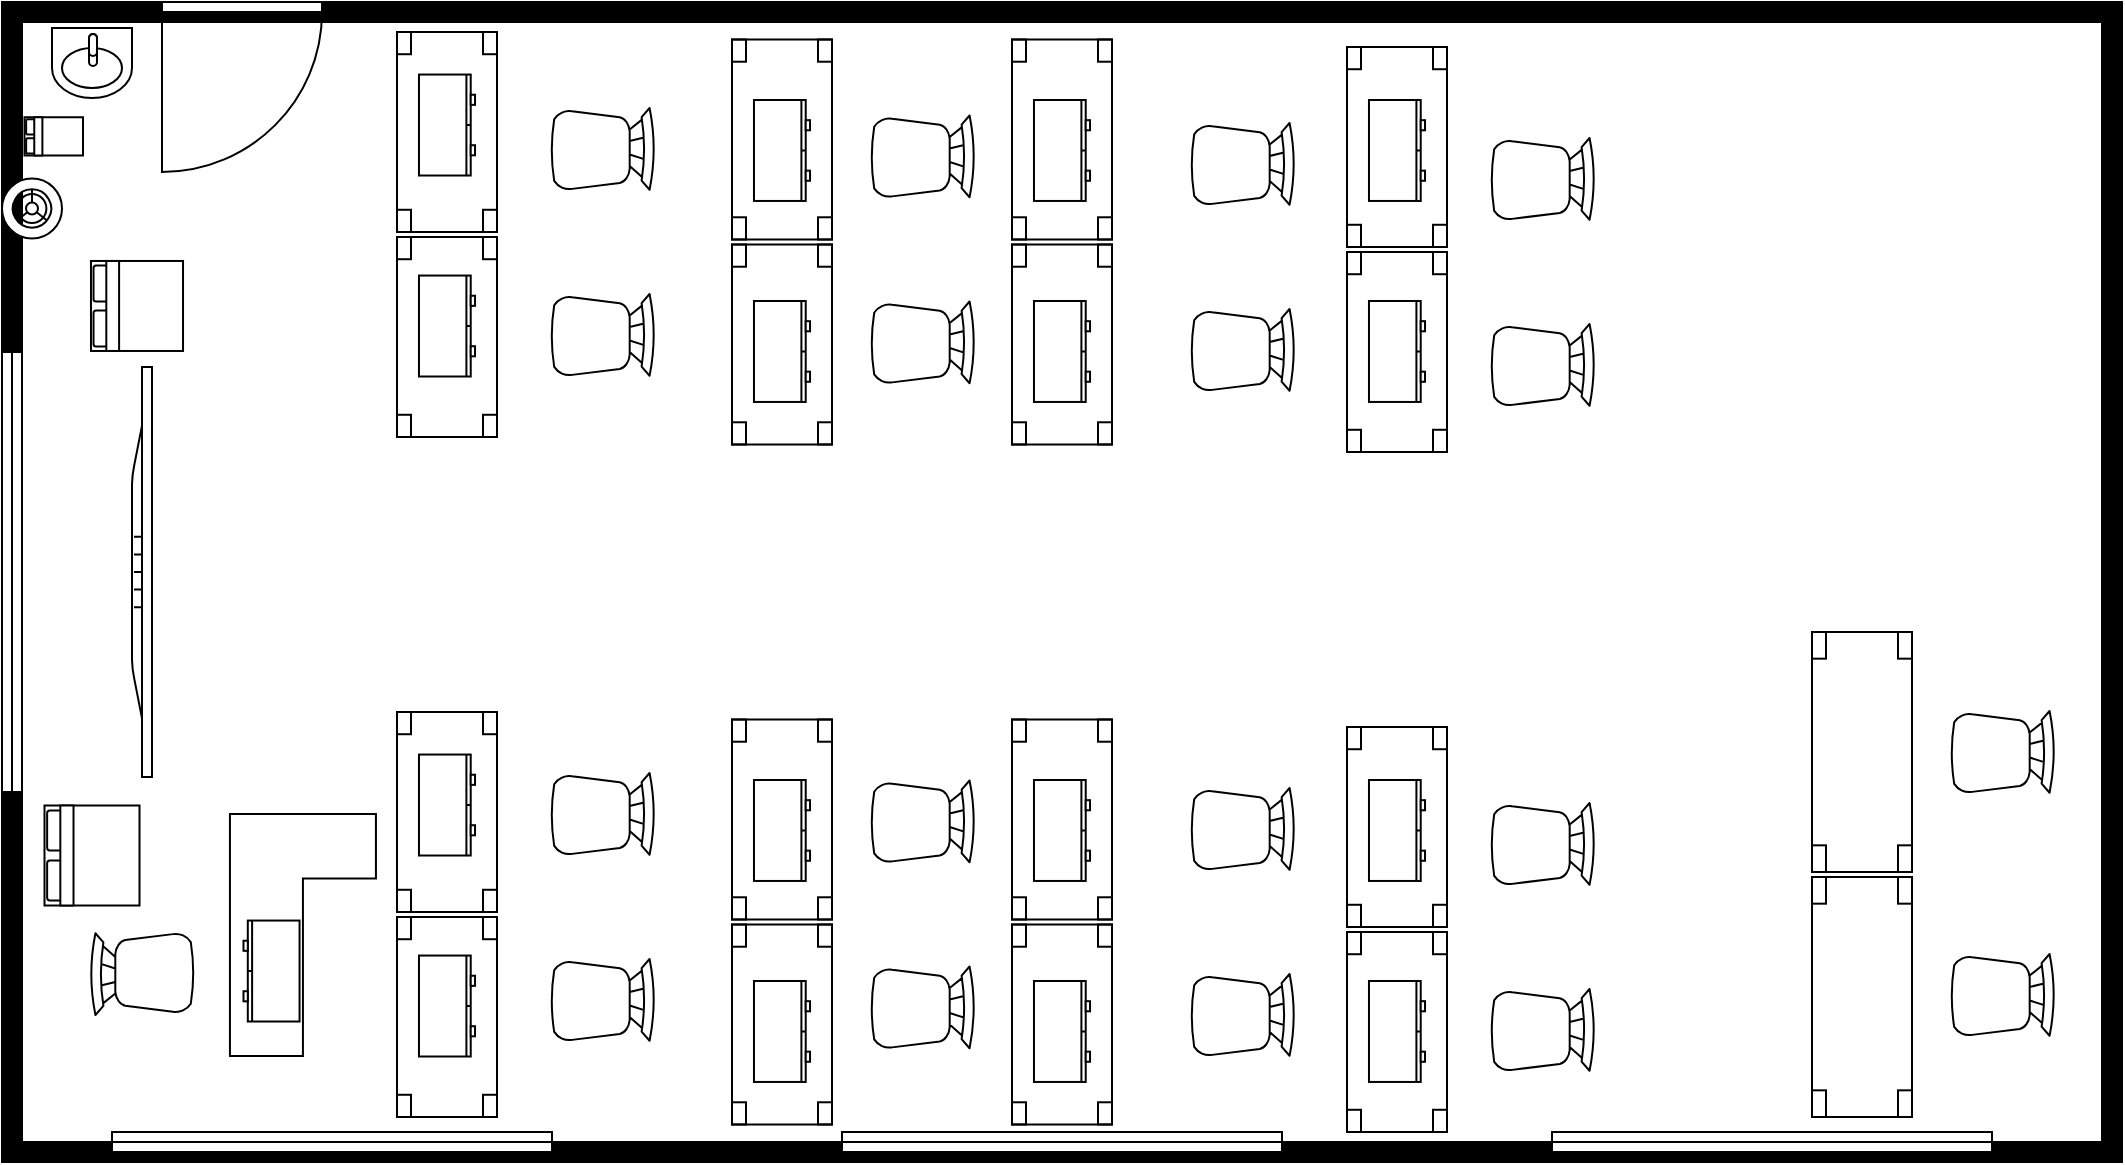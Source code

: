 <mxfile version="24.0.1" type="github">
  <diagram name="Page-1" id="bhlLS0euzK4h61q6FRkr">
    <mxGraphModel dx="2310" dy="1322" grid="1" gridSize="10" guides="1" tooltips="1" connect="1" arrows="1" fold="1" page="1" pageScale="1" pageWidth="2336" pageHeight="1654" math="0" shadow="0">
      <root>
        <mxCell id="0" />
        <mxCell id="1" parent="0" />
        <mxCell id="tyYtf-Vg3i6zd4IeGfm_-7" value="" style="verticalLabelPosition=bottom;html=1;verticalAlign=top;align=center;shape=mxgraph.floorplan.room;fillColor=strokeColor;direction=south;" vertex="1" parent="1">
          <mxGeometry x="200" y="400" width="1060" height="580" as="geometry" />
        </mxCell>
        <mxCell id="tyYtf-Vg3i6zd4IeGfm_-17" value="" style="verticalLabelPosition=bottom;html=1;verticalAlign=top;align=center;shape=mxgraph.floorplan.window;rotation=-90;direction=south;" vertex="1" parent="1">
          <mxGeometry x="360" y="860" width="10" height="220" as="geometry" />
        </mxCell>
        <mxCell id="tyYtf-Vg3i6zd4IeGfm_-26" value="" style="verticalLabelPosition=bottom;html=1;verticalAlign=top;align=center;shape=mxgraph.floorplan.doorLeft;aspect=fixed;" vertex="1" parent="1">
          <mxGeometry x="280" y="400" width="80" height="85" as="geometry" />
        </mxCell>
        <mxCell id="tyYtf-Vg3i6zd4IeGfm_-27" value="" style="verticalLabelPosition=bottom;html=1;verticalAlign=top;align=center;shape=mxgraph.floorplan.table;rotation=-90;" vertex="1" parent="1">
          <mxGeometry x="372.5" y="440" width="100" height="50" as="geometry" />
        </mxCell>
        <mxCell id="tyYtf-Vg3i6zd4IeGfm_-33" value="" style="verticalLabelPosition=bottom;html=1;verticalAlign=top;align=center;shape=mxgraph.floorplan.window;rotation=-90;direction=south;" vertex="1" parent="1">
          <mxGeometry x="725" y="860" width="10" height="220" as="geometry" />
        </mxCell>
        <mxCell id="tyYtf-Vg3i6zd4IeGfm_-34" value="" style="verticalLabelPosition=bottom;html=1;verticalAlign=top;align=center;shape=mxgraph.floorplan.window;rotation=-90;direction=south;" vertex="1" parent="1">
          <mxGeometry x="1080" y="860" width="10" height="220" as="geometry" />
        </mxCell>
        <mxCell id="tyYtf-Vg3i6zd4IeGfm_-35" value="" style="verticalLabelPosition=bottom;html=1;verticalAlign=top;align=center;shape=mxgraph.floorplan.table;rotation=-90;" vertex="1" parent="1">
          <mxGeometry x="372.5" y="542.5" width="100" height="50" as="geometry" />
        </mxCell>
        <mxCell id="tyYtf-Vg3i6zd4IeGfm_-36" value="" style="verticalLabelPosition=bottom;html=1;verticalAlign=top;align=center;shape=mxgraph.floorplan.table;rotation=-90;" vertex="1" parent="1">
          <mxGeometry x="372.5" y="780" width="100" height="50" as="geometry" />
        </mxCell>
        <mxCell id="tyYtf-Vg3i6zd4IeGfm_-37" value="" style="verticalLabelPosition=bottom;html=1;verticalAlign=top;align=center;shape=mxgraph.floorplan.table;rotation=-90;" vertex="1" parent="1">
          <mxGeometry x="372.5" y="882.5" width="100" height="50" as="geometry" />
        </mxCell>
        <mxCell id="tyYtf-Vg3i6zd4IeGfm_-38" value="" style="verticalLabelPosition=bottom;html=1;verticalAlign=top;align=center;shape=mxgraph.floorplan.table;rotation=-90;" vertex="1" parent="1">
          <mxGeometry x="540" y="443.75" width="100" height="50" as="geometry" />
        </mxCell>
        <mxCell id="tyYtf-Vg3i6zd4IeGfm_-39" value="" style="verticalLabelPosition=bottom;html=1;verticalAlign=top;align=center;shape=mxgraph.floorplan.table;rotation=-90;" vertex="1" parent="1">
          <mxGeometry x="540" y="546.25" width="100" height="50" as="geometry" />
        </mxCell>
        <mxCell id="tyYtf-Vg3i6zd4IeGfm_-40" value="" style="verticalLabelPosition=bottom;html=1;verticalAlign=top;align=center;shape=mxgraph.floorplan.table;rotation=-90;" vertex="1" parent="1">
          <mxGeometry x="540" y="783.75" width="100" height="50" as="geometry" />
        </mxCell>
        <mxCell id="tyYtf-Vg3i6zd4IeGfm_-41" value="" style="verticalLabelPosition=bottom;html=1;verticalAlign=top;align=center;shape=mxgraph.floorplan.table;rotation=-90;" vertex="1" parent="1">
          <mxGeometry x="540" y="886.25" width="100" height="50" as="geometry" />
        </mxCell>
        <mxCell id="tyYtf-Vg3i6zd4IeGfm_-42" value="" style="verticalLabelPosition=bottom;html=1;verticalAlign=top;align=center;shape=mxgraph.floorplan.table;rotation=-90;" vertex="1" parent="1">
          <mxGeometry x="680" y="443.75" width="100" height="50" as="geometry" />
        </mxCell>
        <mxCell id="tyYtf-Vg3i6zd4IeGfm_-43" value="" style="verticalLabelPosition=bottom;html=1;verticalAlign=top;align=center;shape=mxgraph.floorplan.table;rotation=-90;" vertex="1" parent="1">
          <mxGeometry x="680" y="546.25" width="100" height="50" as="geometry" />
        </mxCell>
        <mxCell id="tyYtf-Vg3i6zd4IeGfm_-44" value="" style="verticalLabelPosition=bottom;html=1;verticalAlign=top;align=center;shape=mxgraph.floorplan.table;rotation=-90;" vertex="1" parent="1">
          <mxGeometry x="680" y="783.75" width="100" height="50" as="geometry" />
        </mxCell>
        <mxCell id="tyYtf-Vg3i6zd4IeGfm_-45" value="" style="verticalLabelPosition=bottom;html=1;verticalAlign=top;align=center;shape=mxgraph.floorplan.table;rotation=-90;" vertex="1" parent="1">
          <mxGeometry x="680" y="886.25" width="100" height="50" as="geometry" />
        </mxCell>
        <mxCell id="tyYtf-Vg3i6zd4IeGfm_-46" value="" style="verticalLabelPosition=bottom;html=1;verticalAlign=top;align=center;shape=mxgraph.floorplan.table;rotation=-90;" vertex="1" parent="1">
          <mxGeometry x="847.5" y="447.5" width="100" height="50" as="geometry" />
        </mxCell>
        <mxCell id="tyYtf-Vg3i6zd4IeGfm_-47" value="" style="verticalLabelPosition=bottom;html=1;verticalAlign=top;align=center;shape=mxgraph.floorplan.table;rotation=-90;" vertex="1" parent="1">
          <mxGeometry x="847.5" y="550" width="100" height="50" as="geometry" />
        </mxCell>
        <mxCell id="tyYtf-Vg3i6zd4IeGfm_-48" value="" style="verticalLabelPosition=bottom;html=1;verticalAlign=top;align=center;shape=mxgraph.floorplan.table;rotation=-90;" vertex="1" parent="1">
          <mxGeometry x="847.5" y="787.5" width="100" height="50" as="geometry" />
        </mxCell>
        <mxCell id="tyYtf-Vg3i6zd4IeGfm_-49" value="" style="verticalLabelPosition=bottom;html=1;verticalAlign=top;align=center;shape=mxgraph.floorplan.table;rotation=-90;" vertex="1" parent="1">
          <mxGeometry x="847.5" y="890" width="100" height="50" as="geometry" />
        </mxCell>
        <mxCell id="tyYtf-Vg3i6zd4IeGfm_-50" value="" style="verticalLabelPosition=bottom;html=1;verticalAlign=top;align=center;shape=mxgraph.floorplan.desk_corner_2;rotation=90;flipH=0;flipV=1;" vertex="1" parent="1">
          <mxGeometry x="290" y="830" width="120.94" height="73" as="geometry" />
        </mxCell>
        <mxCell id="tyYtf-Vg3i6zd4IeGfm_-51" value="" style="verticalLabelPosition=bottom;html=1;verticalAlign=top;align=center;shape=mxgraph.floorplan.table;rotation=-90;" vertex="1" parent="1">
          <mxGeometry x="1070" y="750" width="120" height="50" as="geometry" />
        </mxCell>
        <mxCell id="tyYtf-Vg3i6zd4IeGfm_-52" value="" style="verticalLabelPosition=bottom;html=1;verticalAlign=top;align=center;shape=mxgraph.floorplan.table;rotation=-90;" vertex="1" parent="1">
          <mxGeometry x="1070" y="872.5" width="120" height="50" as="geometry" />
        </mxCell>
        <mxCell id="tyYtf-Vg3i6zd4IeGfm_-53" value="" style="verticalLabelPosition=bottom;html=1;verticalAlign=top;align=center;shape=mxgraph.floorplan.chair;rotation=90;" vertex="1" parent="1">
          <mxGeometry x="480" y="540.5" width="41" height="52" as="geometry" />
        </mxCell>
        <mxCell id="tyYtf-Vg3i6zd4IeGfm_-54" value="" style="verticalLabelPosition=bottom;html=1;verticalAlign=top;align=center;shape=mxgraph.floorplan.chair;rotation=90;" vertex="1" parent="1">
          <mxGeometry x="480" y="447.5" width="41" height="52" as="geometry" />
        </mxCell>
        <mxCell id="tyYtf-Vg3i6zd4IeGfm_-55" value="" style="verticalLabelPosition=bottom;html=1;verticalAlign=top;align=center;shape=mxgraph.floorplan.chair;rotation=90;" vertex="1" parent="1">
          <mxGeometry x="480" y="873" width="41" height="52" as="geometry" />
        </mxCell>
        <mxCell id="tyYtf-Vg3i6zd4IeGfm_-56" value="" style="verticalLabelPosition=bottom;html=1;verticalAlign=top;align=center;shape=mxgraph.floorplan.chair;rotation=90;" vertex="1" parent="1">
          <mxGeometry x="480" y="780" width="41" height="52" as="geometry" />
        </mxCell>
        <mxCell id="tyYtf-Vg3i6zd4IeGfm_-57" value="" style="verticalLabelPosition=bottom;html=1;verticalAlign=top;align=center;shape=mxgraph.floorplan.chair;rotation=90;" vertex="1" parent="1">
          <mxGeometry x="640" y="544.25" width="41" height="52" as="geometry" />
        </mxCell>
        <mxCell id="tyYtf-Vg3i6zd4IeGfm_-58" value="" style="verticalLabelPosition=bottom;html=1;verticalAlign=top;align=center;shape=mxgraph.floorplan.chair;rotation=90;" vertex="1" parent="1">
          <mxGeometry x="640" y="451.25" width="41" height="52" as="geometry" />
        </mxCell>
        <mxCell id="tyYtf-Vg3i6zd4IeGfm_-59" value="" style="verticalLabelPosition=bottom;html=1;verticalAlign=top;align=center;shape=mxgraph.floorplan.chair;rotation=90;" vertex="1" parent="1">
          <mxGeometry x="640" y="876.75" width="41" height="52" as="geometry" />
        </mxCell>
        <mxCell id="tyYtf-Vg3i6zd4IeGfm_-60" value="" style="verticalLabelPosition=bottom;html=1;verticalAlign=top;align=center;shape=mxgraph.floorplan.chair;rotation=90;" vertex="1" parent="1">
          <mxGeometry x="640" y="783.75" width="41" height="52" as="geometry" />
        </mxCell>
        <mxCell id="tyYtf-Vg3i6zd4IeGfm_-61" value="" style="verticalLabelPosition=bottom;html=1;verticalAlign=top;align=center;shape=mxgraph.floorplan.chair;rotation=90;" vertex="1" parent="1">
          <mxGeometry x="800" y="548" width="41" height="52" as="geometry" />
        </mxCell>
        <mxCell id="tyYtf-Vg3i6zd4IeGfm_-62" value="" style="verticalLabelPosition=bottom;html=1;verticalAlign=top;align=center;shape=mxgraph.floorplan.chair;rotation=90;" vertex="1" parent="1">
          <mxGeometry x="800" y="455" width="41" height="52" as="geometry" />
        </mxCell>
        <mxCell id="tyYtf-Vg3i6zd4IeGfm_-63" value="" style="verticalLabelPosition=bottom;html=1;verticalAlign=top;align=center;shape=mxgraph.floorplan.chair;rotation=90;" vertex="1" parent="1">
          <mxGeometry x="800" y="880.5" width="41" height="52" as="geometry" />
        </mxCell>
        <mxCell id="tyYtf-Vg3i6zd4IeGfm_-64" value="" style="verticalLabelPosition=bottom;html=1;verticalAlign=top;align=center;shape=mxgraph.floorplan.chair;rotation=90;" vertex="1" parent="1">
          <mxGeometry x="800" y="787.5" width="41" height="52" as="geometry" />
        </mxCell>
        <mxCell id="tyYtf-Vg3i6zd4IeGfm_-65" value="" style="verticalLabelPosition=bottom;html=1;verticalAlign=top;align=center;shape=mxgraph.floorplan.chair;rotation=90;" vertex="1" parent="1">
          <mxGeometry x="950" y="555.5" width="41" height="52" as="geometry" />
        </mxCell>
        <mxCell id="tyYtf-Vg3i6zd4IeGfm_-66" value="" style="verticalLabelPosition=bottom;html=1;verticalAlign=top;align=center;shape=mxgraph.floorplan.chair;rotation=90;" vertex="1" parent="1">
          <mxGeometry x="950" y="462.5" width="41" height="52" as="geometry" />
        </mxCell>
        <mxCell id="tyYtf-Vg3i6zd4IeGfm_-67" value="" style="verticalLabelPosition=bottom;html=1;verticalAlign=top;align=center;shape=mxgraph.floorplan.chair;rotation=90;" vertex="1" parent="1">
          <mxGeometry x="950" y="888" width="41" height="52" as="geometry" />
        </mxCell>
        <mxCell id="tyYtf-Vg3i6zd4IeGfm_-68" value="" style="verticalLabelPosition=bottom;html=1;verticalAlign=top;align=center;shape=mxgraph.floorplan.chair;rotation=90;" vertex="1" parent="1">
          <mxGeometry x="950" y="795" width="41" height="52" as="geometry" />
        </mxCell>
        <mxCell id="tyYtf-Vg3i6zd4IeGfm_-69" value="" style="verticalLabelPosition=bottom;html=1;verticalAlign=top;align=center;shape=mxgraph.floorplan.chair;rotation=90;" vertex="1" parent="1">
          <mxGeometry x="1180" y="870.5" width="41" height="52" as="geometry" />
        </mxCell>
        <mxCell id="tyYtf-Vg3i6zd4IeGfm_-70" value="" style="verticalLabelPosition=bottom;html=1;verticalAlign=top;align=center;shape=mxgraph.floorplan.chair;rotation=90;" vertex="1" parent="1">
          <mxGeometry x="1180" y="749" width="41" height="52" as="geometry" />
        </mxCell>
        <mxCell id="tyYtf-Vg3i6zd4IeGfm_-71" value="" style="verticalLabelPosition=bottom;html=1;verticalAlign=top;align=center;shape=mxgraph.floorplan.chair;rotation=-90;" vertex="1" parent="1">
          <mxGeometry x="249.5" y="860" width="41" height="52" as="geometry" />
        </mxCell>
        <mxCell id="tyYtf-Vg3i6zd4IeGfm_-72" value="" style="verticalLabelPosition=bottom;html=1;verticalAlign=top;align=center;shape=mxgraph.floorplan.dresser;rotation=-90;" vertex="1" parent="1">
          <mxGeometry x="397.26" y="787.5" width="50.48" height="28.03" as="geometry" />
        </mxCell>
        <mxCell id="tyYtf-Vg3i6zd4IeGfm_-73" value="" style="verticalLabelPosition=bottom;html=1;verticalAlign=top;align=center;shape=mxgraph.floorplan.dresser;rotation=-90;" vertex="1" parent="1">
          <mxGeometry x="397.26" y="888" width="50.48" height="28.03" as="geometry" />
        </mxCell>
        <mxCell id="tyYtf-Vg3i6zd4IeGfm_-74" value="" style="verticalLabelPosition=bottom;html=1;verticalAlign=top;align=center;shape=mxgraph.floorplan.dresser;rotation=-90;" vertex="1" parent="1">
          <mxGeometry x="397.26" y="447.5" width="50.48" height="28.03" as="geometry" />
        </mxCell>
        <mxCell id="tyYtf-Vg3i6zd4IeGfm_-75" value="" style="verticalLabelPosition=bottom;html=1;verticalAlign=top;align=center;shape=mxgraph.floorplan.dresser;rotation=-90;" vertex="1" parent="1">
          <mxGeometry x="397.26" y="548" width="50.48" height="28.03" as="geometry" />
        </mxCell>
        <mxCell id="tyYtf-Vg3i6zd4IeGfm_-76" value="" style="verticalLabelPosition=bottom;html=1;verticalAlign=top;align=center;shape=mxgraph.floorplan.dresser;rotation=-90;" vertex="1" parent="1">
          <mxGeometry x="564.76" y="800.22" width="50.48" height="28.03" as="geometry" />
        </mxCell>
        <mxCell id="tyYtf-Vg3i6zd4IeGfm_-77" value="" style="verticalLabelPosition=bottom;html=1;verticalAlign=top;align=center;shape=mxgraph.floorplan.dresser;rotation=-90;" vertex="1" parent="1">
          <mxGeometry x="564.76" y="900.72" width="50.48" height="28.03" as="geometry" />
        </mxCell>
        <mxCell id="tyYtf-Vg3i6zd4IeGfm_-78" value="" style="verticalLabelPosition=bottom;html=1;verticalAlign=top;align=center;shape=mxgraph.floorplan.dresser;rotation=-90;" vertex="1" parent="1">
          <mxGeometry x="564.76" y="460.22" width="50.48" height="28.03" as="geometry" />
        </mxCell>
        <mxCell id="tyYtf-Vg3i6zd4IeGfm_-79" value="" style="verticalLabelPosition=bottom;html=1;verticalAlign=top;align=center;shape=mxgraph.floorplan.dresser;rotation=-90;" vertex="1" parent="1">
          <mxGeometry x="564.76" y="560.72" width="50.48" height="28.03" as="geometry" />
        </mxCell>
        <mxCell id="tyYtf-Vg3i6zd4IeGfm_-80" value="" style="verticalLabelPosition=bottom;html=1;verticalAlign=top;align=center;shape=mxgraph.floorplan.dresser;rotation=-90;" vertex="1" parent="1">
          <mxGeometry x="704.76" y="800.22" width="50.48" height="28.03" as="geometry" />
        </mxCell>
        <mxCell id="tyYtf-Vg3i6zd4IeGfm_-81" value="" style="verticalLabelPosition=bottom;html=1;verticalAlign=top;align=center;shape=mxgraph.floorplan.dresser;rotation=-90;" vertex="1" parent="1">
          <mxGeometry x="704.76" y="900.72" width="50.48" height="28.03" as="geometry" />
        </mxCell>
        <mxCell id="tyYtf-Vg3i6zd4IeGfm_-82" value="" style="verticalLabelPosition=bottom;html=1;verticalAlign=top;align=center;shape=mxgraph.floorplan.dresser;rotation=-90;" vertex="1" parent="1">
          <mxGeometry x="704.76" y="460.22" width="50.48" height="28.03" as="geometry" />
        </mxCell>
        <mxCell id="tyYtf-Vg3i6zd4IeGfm_-83" value="" style="verticalLabelPosition=bottom;html=1;verticalAlign=top;align=center;shape=mxgraph.floorplan.dresser;rotation=-90;" vertex="1" parent="1">
          <mxGeometry x="704.76" y="560.72" width="50.48" height="28.03" as="geometry" />
        </mxCell>
        <mxCell id="tyYtf-Vg3i6zd4IeGfm_-84" value="" style="verticalLabelPosition=bottom;html=1;verticalAlign=top;align=center;shape=mxgraph.floorplan.dresser;rotation=-90;" vertex="1" parent="1">
          <mxGeometry x="872.26" y="800.22" width="50.48" height="28.03" as="geometry" />
        </mxCell>
        <mxCell id="tyYtf-Vg3i6zd4IeGfm_-85" value="" style="verticalLabelPosition=bottom;html=1;verticalAlign=top;align=center;shape=mxgraph.floorplan.dresser;rotation=-90;" vertex="1" parent="1">
          <mxGeometry x="872.26" y="900.72" width="50.48" height="28.03" as="geometry" />
        </mxCell>
        <mxCell id="tyYtf-Vg3i6zd4IeGfm_-86" value="" style="verticalLabelPosition=bottom;html=1;verticalAlign=top;align=center;shape=mxgraph.floorplan.dresser;rotation=-90;" vertex="1" parent="1">
          <mxGeometry x="872.26" y="460.22" width="50.48" height="28.03" as="geometry" />
        </mxCell>
        <mxCell id="tyYtf-Vg3i6zd4IeGfm_-87" value="" style="verticalLabelPosition=bottom;html=1;verticalAlign=top;align=center;shape=mxgraph.floorplan.dresser;rotation=-90;" vertex="1" parent="1">
          <mxGeometry x="872.26" y="560.72" width="50.48" height="28.03" as="geometry" />
        </mxCell>
        <mxCell id="tyYtf-Vg3i6zd4IeGfm_-88" value="" style="verticalLabelPosition=bottom;html=1;verticalAlign=top;align=center;shape=mxgraph.floorplan.flat_tv;rotation=-90;" vertex="1" parent="1">
          <mxGeometry x="167.5" y="680" width="205" height="10" as="geometry" />
        </mxCell>
        <mxCell id="tyYtf-Vg3i6zd4IeGfm_-89" value="" style="verticalLabelPosition=bottom;html=1;verticalAlign=top;align=center;shape=mxgraph.floorplan.window;rotation=-180;direction=south;" vertex="1" parent="1">
          <mxGeometry x="200" y="575" width="10" height="220" as="geometry" />
        </mxCell>
        <mxCell id="tyYtf-Vg3i6zd4IeGfm_-92" value="" style="verticalLabelPosition=bottom;html=1;verticalAlign=top;align=center;shape=mxgraph.floorplan.bed_double;rotation=-90;" vertex="1" parent="1">
          <mxGeometry x="220" y="803" width="50" height="47.5" as="geometry" />
        </mxCell>
        <mxCell id="tyYtf-Vg3i6zd4IeGfm_-93" value="" style="verticalLabelPosition=bottom;html=1;verticalAlign=top;align=center;shape=mxgraph.floorplan.floor_lamp;" vertex="1" parent="1">
          <mxGeometry x="200" y="488.25" width="30" height="30" as="geometry" />
        </mxCell>
        <mxCell id="tyYtf-Vg3i6zd4IeGfm_-94" value="" style="verticalLabelPosition=bottom;html=1;verticalAlign=top;align=center;shape=mxgraph.floorplan.dresser;rotation=90;" vertex="1" parent="1">
          <mxGeometry x="309.52" y="870.5" width="50.48" height="28.03" as="geometry" />
        </mxCell>
        <mxCell id="tyYtf-Vg3i6zd4IeGfm_-95" value="" style="verticalLabelPosition=bottom;html=1;verticalAlign=top;align=center;shape=mxgraph.floorplan.sink_1;" vertex="1" parent="1">
          <mxGeometry x="225" y="413" width="40" height="35" as="geometry" />
        </mxCell>
        <mxCell id="tyYtf-Vg3i6zd4IeGfm_-96" value="" style="verticalLabelPosition=bottom;html=1;verticalAlign=top;align=center;shape=mxgraph.floorplan.bed_double;rotation=-90;" vertex="1" parent="1">
          <mxGeometry x="216.32" y="452.56" width="19.12" height="29.25" as="geometry" />
        </mxCell>
        <mxCell id="tyYtf-Vg3i6zd4IeGfm_-97" value="" style="verticalLabelPosition=bottom;html=1;verticalAlign=top;align=center;shape=mxgraph.floorplan.bed_double;rotation=-90;" vertex="1" parent="1">
          <mxGeometry x="245.0" y="528.97" width="45" height="46.03" as="geometry" />
        </mxCell>
      </root>
    </mxGraphModel>
  </diagram>
</mxfile>
